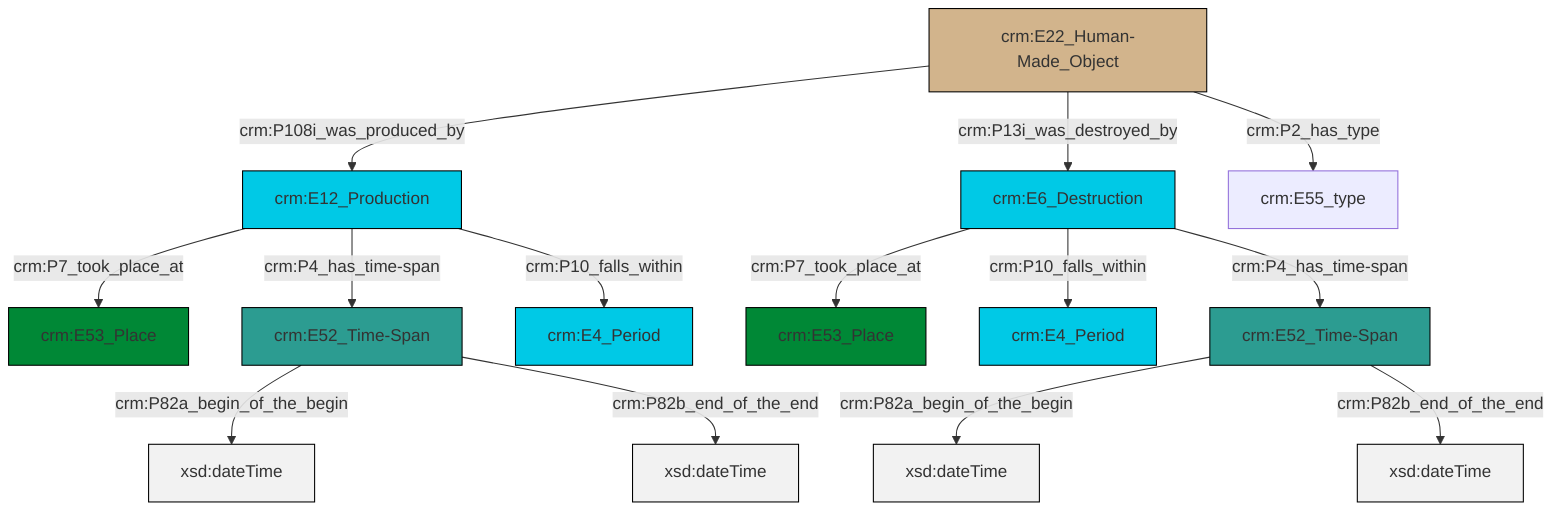 graph TD
classDef Literal fill:#f2f2f2,stroke:#000000;
classDef CRM_Entity fill:#FFFFFF,stroke:#000000;
classDef Temporal_Entity fill:#00C9E6, stroke:#000000;
classDef Type fill:#E18312, stroke:#000000;
classDef Time-Span fill:#2C9C91, stroke:#000000;
classDef Appellation fill:#FFEB7F, stroke:#000000;
classDef Place fill:#008836, stroke:#000000;
classDef Persistent_Item fill:#B266B2, stroke:#000000;
classDef Conceptual_Object fill:#FFD700, stroke:#000000;
classDef Physical_Thing fill:#D2B48C, stroke:#000000;
classDef Actor fill:#f58aad, stroke:#000000;
classDef PC_Classes fill:#4ce600, stroke:#000000;
classDef Multi fill:#cccccc,stroke:#000000;

0["crm:E6_Destruction"]:::Temporal_Entity -->|crm:P7_took_place_at| 2["crm:E53_Place"]:::Place
3["crm:E52_Time-Span"]:::Time-Span -->|crm:P82a_begin_of_the_begin| 4[xsd:dateTime]:::Literal
6["crm:E12_Production"]:::Temporal_Entity -->|crm:P7_took_place_at| 7["crm:E53_Place"]:::Place
8["crm:E22_Human-Made_Object"]:::Physical_Thing -->|crm:P108i_was_produced_by| 6["crm:E12_Production"]:::Temporal_Entity
6["crm:E12_Production"]:::Temporal_Entity -->|crm:P4_has_time-span| 9["crm:E52_Time-Span"]:::Time-Span
0["crm:E6_Destruction"]:::Temporal_Entity -->|crm:P10_falls_within| 11["crm:E4_Period"]:::Temporal_Entity
9["crm:E52_Time-Span"]:::Time-Span -->|crm:P82a_begin_of_the_begin| 17[xsd:dateTime]:::Literal
9["crm:E52_Time-Span"]:::Time-Span -->|crm:P82b_end_of_the_end| 18[xsd:dateTime]:::Literal
8["crm:E22_Human-Made_Object"]:::Physical_Thing -->|crm:P13i_was_destroyed_by| 0["crm:E6_Destruction"]:::Temporal_Entity
6["crm:E12_Production"]:::Temporal_Entity -->|crm:P10_falls_within| 20["crm:E4_Period"]:::Temporal_Entity
0["crm:E6_Destruction"]:::Temporal_Entity -->|crm:P4_has_time-span| 3["crm:E52_Time-Span"]:::Time-Span
8["crm:E22_Human-Made_Object"]:::Physical_Thing -->|crm:P2_has_type| 15["crm:E55_type"]:::Default
3["crm:E52_Time-Span"]:::Time-Span -->|crm:P82b_end_of_the_end| 23[xsd:dateTime]:::Literal